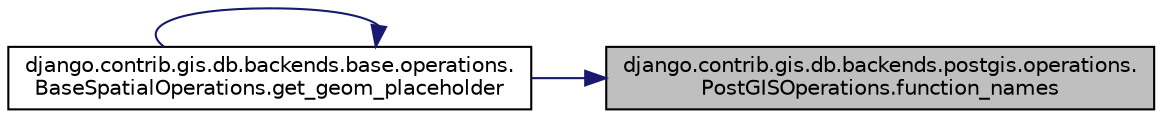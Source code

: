 digraph "django.contrib.gis.db.backends.postgis.operations.PostGISOperations.function_names"
{
 // LATEX_PDF_SIZE
  edge [fontname="Helvetica",fontsize="10",labelfontname="Helvetica",labelfontsize="10"];
  node [fontname="Helvetica",fontsize="10",shape=record];
  rankdir="RL";
  Node1 [label="django.contrib.gis.db.backends.postgis.operations.\lPostGISOperations.function_names",height=0.2,width=0.4,color="black", fillcolor="grey75", style="filled", fontcolor="black",tooltip=" "];
  Node1 -> Node2 [dir="back",color="midnightblue",fontsize="10",style="solid",fontname="Helvetica"];
  Node2 [label="django.contrib.gis.db.backends.base.operations.\lBaseSpatialOperations.get_geom_placeholder",height=0.2,width=0.4,color="black", fillcolor="white", style="filled",URL="$d6/d04/classdjango_1_1contrib_1_1gis_1_1db_1_1backends_1_1base_1_1operations_1_1_base_spatial_operations.html#a90bf6a8c82e86a960e419e608a190d84",tooltip=" "];
  Node2 -> Node2 [dir="back",color="midnightblue",fontsize="10",style="solid",fontname="Helvetica"];
}
